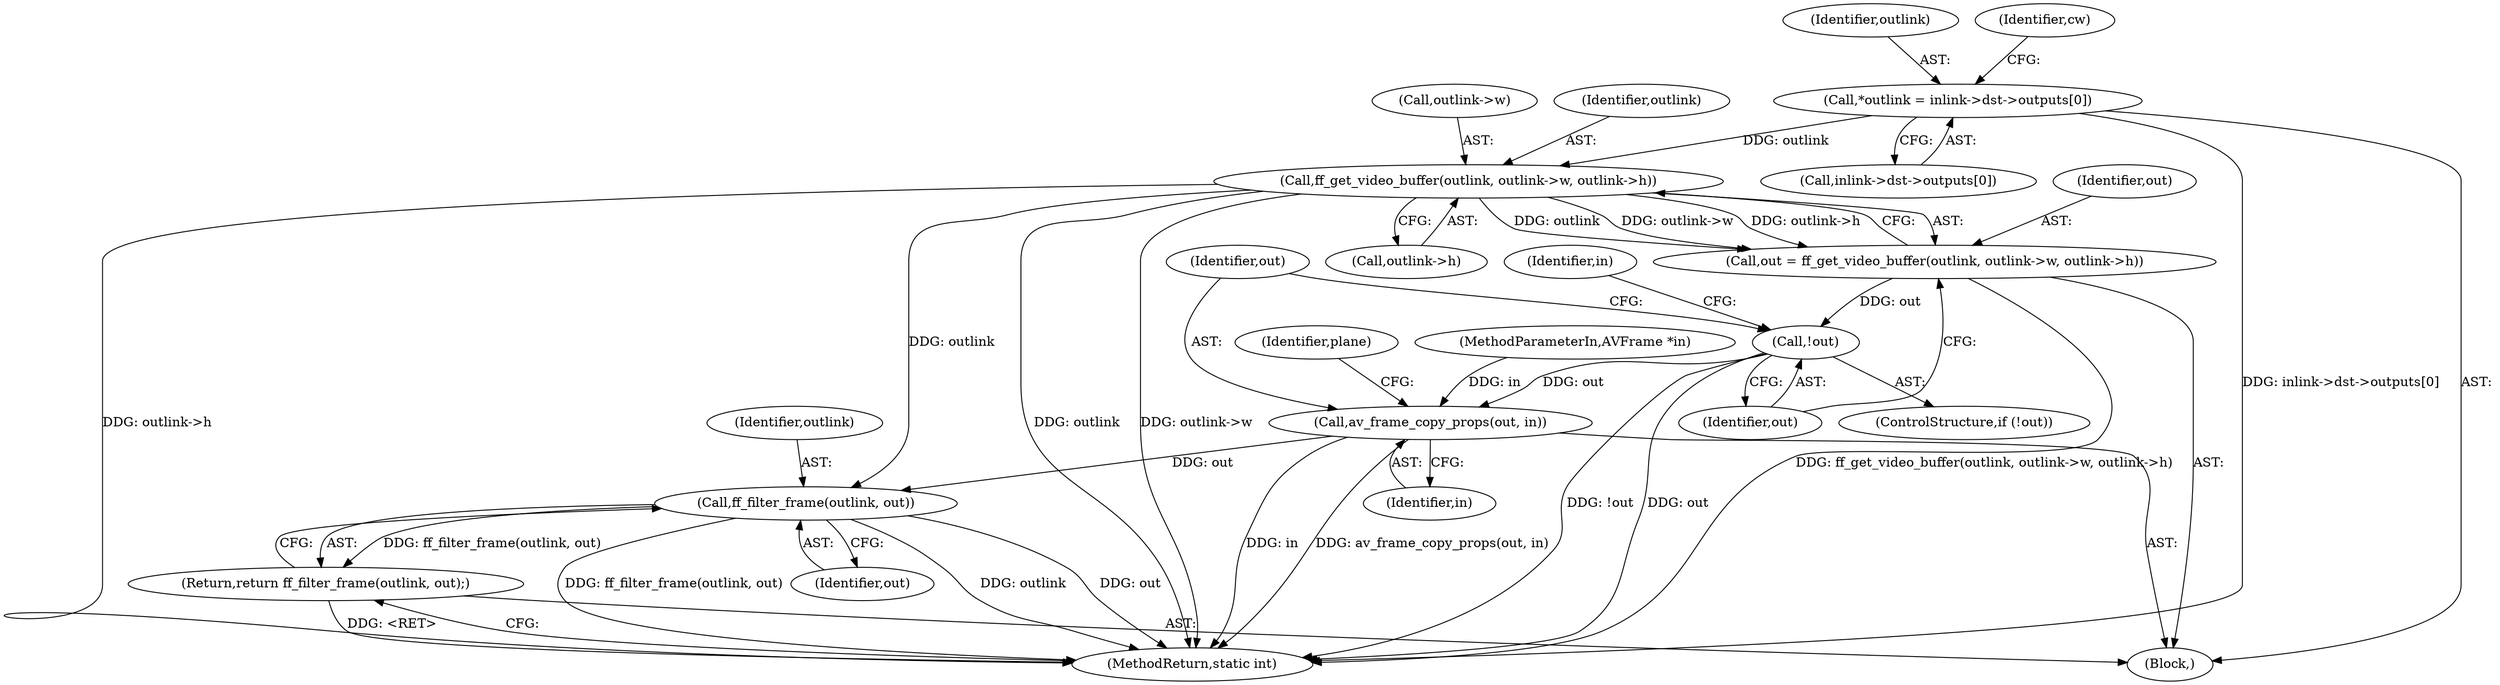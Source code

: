 digraph "0_FFmpeg_e43a0a232dbf6d3c161823c2e07c52e76227a1bc@array" {
"1000117" [label="(Call,*outlink = inlink->dst->outputs[0])"];
"1000156" [label="(Call,ff_get_video_buffer(outlink, outlink->w, outlink->h))"];
"1000154" [label="(Call,out = ff_get_video_buffer(outlink, outlink->w, outlink->h))"];
"1000165" [label="(Call,!out)"];
"1000174" [label="(Call,av_frame_copy_props(out, in))"];
"1000291" [label="(Call,ff_filter_frame(outlink, out))"];
"1000290" [label="(Return,return ff_filter_frame(outlink, out);)"];
"1000161" [label="(Call,outlink->h)"];
"1000157" [label="(Identifier,outlink)"];
"1000164" [label="(ControlStructure,if (!out))"];
"1000291" [label="(Call,ff_filter_frame(outlink, out))"];
"1000170" [label="(Identifier,in)"];
"1000119" [label="(Call,inlink->dst->outputs[0])"];
"1000166" [label="(Identifier,out)"];
"1000156" [label="(Call,ff_get_video_buffer(outlink, outlink->w, outlink->h))"];
"1000290" [label="(Return,return ff_filter_frame(outlink, out);)"];
"1000165" [label="(Call,!out)"];
"1000174" [label="(Call,av_frame_copy_props(out, in))"];
"1000293" [label="(Identifier,out)"];
"1000117" [label="(Call,*outlink = inlink->dst->outputs[0])"];
"1000179" [label="(Identifier,plane)"];
"1000155" [label="(Identifier,out)"];
"1000176" [label="(Identifier,in)"];
"1000294" [label="(MethodReturn,static int)"];
"1000158" [label="(Call,outlink->w)"];
"1000154" [label="(Call,out = ff_get_video_buffer(outlink, outlink->w, outlink->h))"];
"1000175" [label="(Identifier,out)"];
"1000103" [label="(Block,)"];
"1000102" [label="(MethodParameterIn,AVFrame *in)"];
"1000292" [label="(Identifier,outlink)"];
"1000118" [label="(Identifier,outlink)"];
"1000130" [label="(Identifier,cw)"];
"1000117" -> "1000103"  [label="AST: "];
"1000117" -> "1000119"  [label="CFG: "];
"1000118" -> "1000117"  [label="AST: "];
"1000119" -> "1000117"  [label="AST: "];
"1000130" -> "1000117"  [label="CFG: "];
"1000117" -> "1000294"  [label="DDG: inlink->dst->outputs[0]"];
"1000117" -> "1000156"  [label="DDG: outlink"];
"1000156" -> "1000154"  [label="AST: "];
"1000156" -> "1000161"  [label="CFG: "];
"1000157" -> "1000156"  [label="AST: "];
"1000158" -> "1000156"  [label="AST: "];
"1000161" -> "1000156"  [label="AST: "];
"1000154" -> "1000156"  [label="CFG: "];
"1000156" -> "1000294"  [label="DDG: outlink"];
"1000156" -> "1000294"  [label="DDG: outlink->w"];
"1000156" -> "1000294"  [label="DDG: outlink->h"];
"1000156" -> "1000154"  [label="DDG: outlink"];
"1000156" -> "1000154"  [label="DDG: outlink->w"];
"1000156" -> "1000154"  [label="DDG: outlink->h"];
"1000156" -> "1000291"  [label="DDG: outlink"];
"1000154" -> "1000103"  [label="AST: "];
"1000155" -> "1000154"  [label="AST: "];
"1000166" -> "1000154"  [label="CFG: "];
"1000154" -> "1000294"  [label="DDG: ff_get_video_buffer(outlink, outlink->w, outlink->h)"];
"1000154" -> "1000165"  [label="DDG: out"];
"1000165" -> "1000164"  [label="AST: "];
"1000165" -> "1000166"  [label="CFG: "];
"1000166" -> "1000165"  [label="AST: "];
"1000170" -> "1000165"  [label="CFG: "];
"1000175" -> "1000165"  [label="CFG: "];
"1000165" -> "1000294"  [label="DDG: out"];
"1000165" -> "1000294"  [label="DDG: !out"];
"1000165" -> "1000174"  [label="DDG: out"];
"1000174" -> "1000103"  [label="AST: "];
"1000174" -> "1000176"  [label="CFG: "];
"1000175" -> "1000174"  [label="AST: "];
"1000176" -> "1000174"  [label="AST: "];
"1000179" -> "1000174"  [label="CFG: "];
"1000174" -> "1000294"  [label="DDG: in"];
"1000174" -> "1000294"  [label="DDG: av_frame_copy_props(out, in)"];
"1000102" -> "1000174"  [label="DDG: in"];
"1000174" -> "1000291"  [label="DDG: out"];
"1000291" -> "1000290"  [label="AST: "];
"1000291" -> "1000293"  [label="CFG: "];
"1000292" -> "1000291"  [label="AST: "];
"1000293" -> "1000291"  [label="AST: "];
"1000290" -> "1000291"  [label="CFG: "];
"1000291" -> "1000294"  [label="DDG: ff_filter_frame(outlink, out)"];
"1000291" -> "1000294"  [label="DDG: outlink"];
"1000291" -> "1000294"  [label="DDG: out"];
"1000291" -> "1000290"  [label="DDG: ff_filter_frame(outlink, out)"];
"1000290" -> "1000103"  [label="AST: "];
"1000294" -> "1000290"  [label="CFG: "];
"1000290" -> "1000294"  [label="DDG: <RET>"];
}
